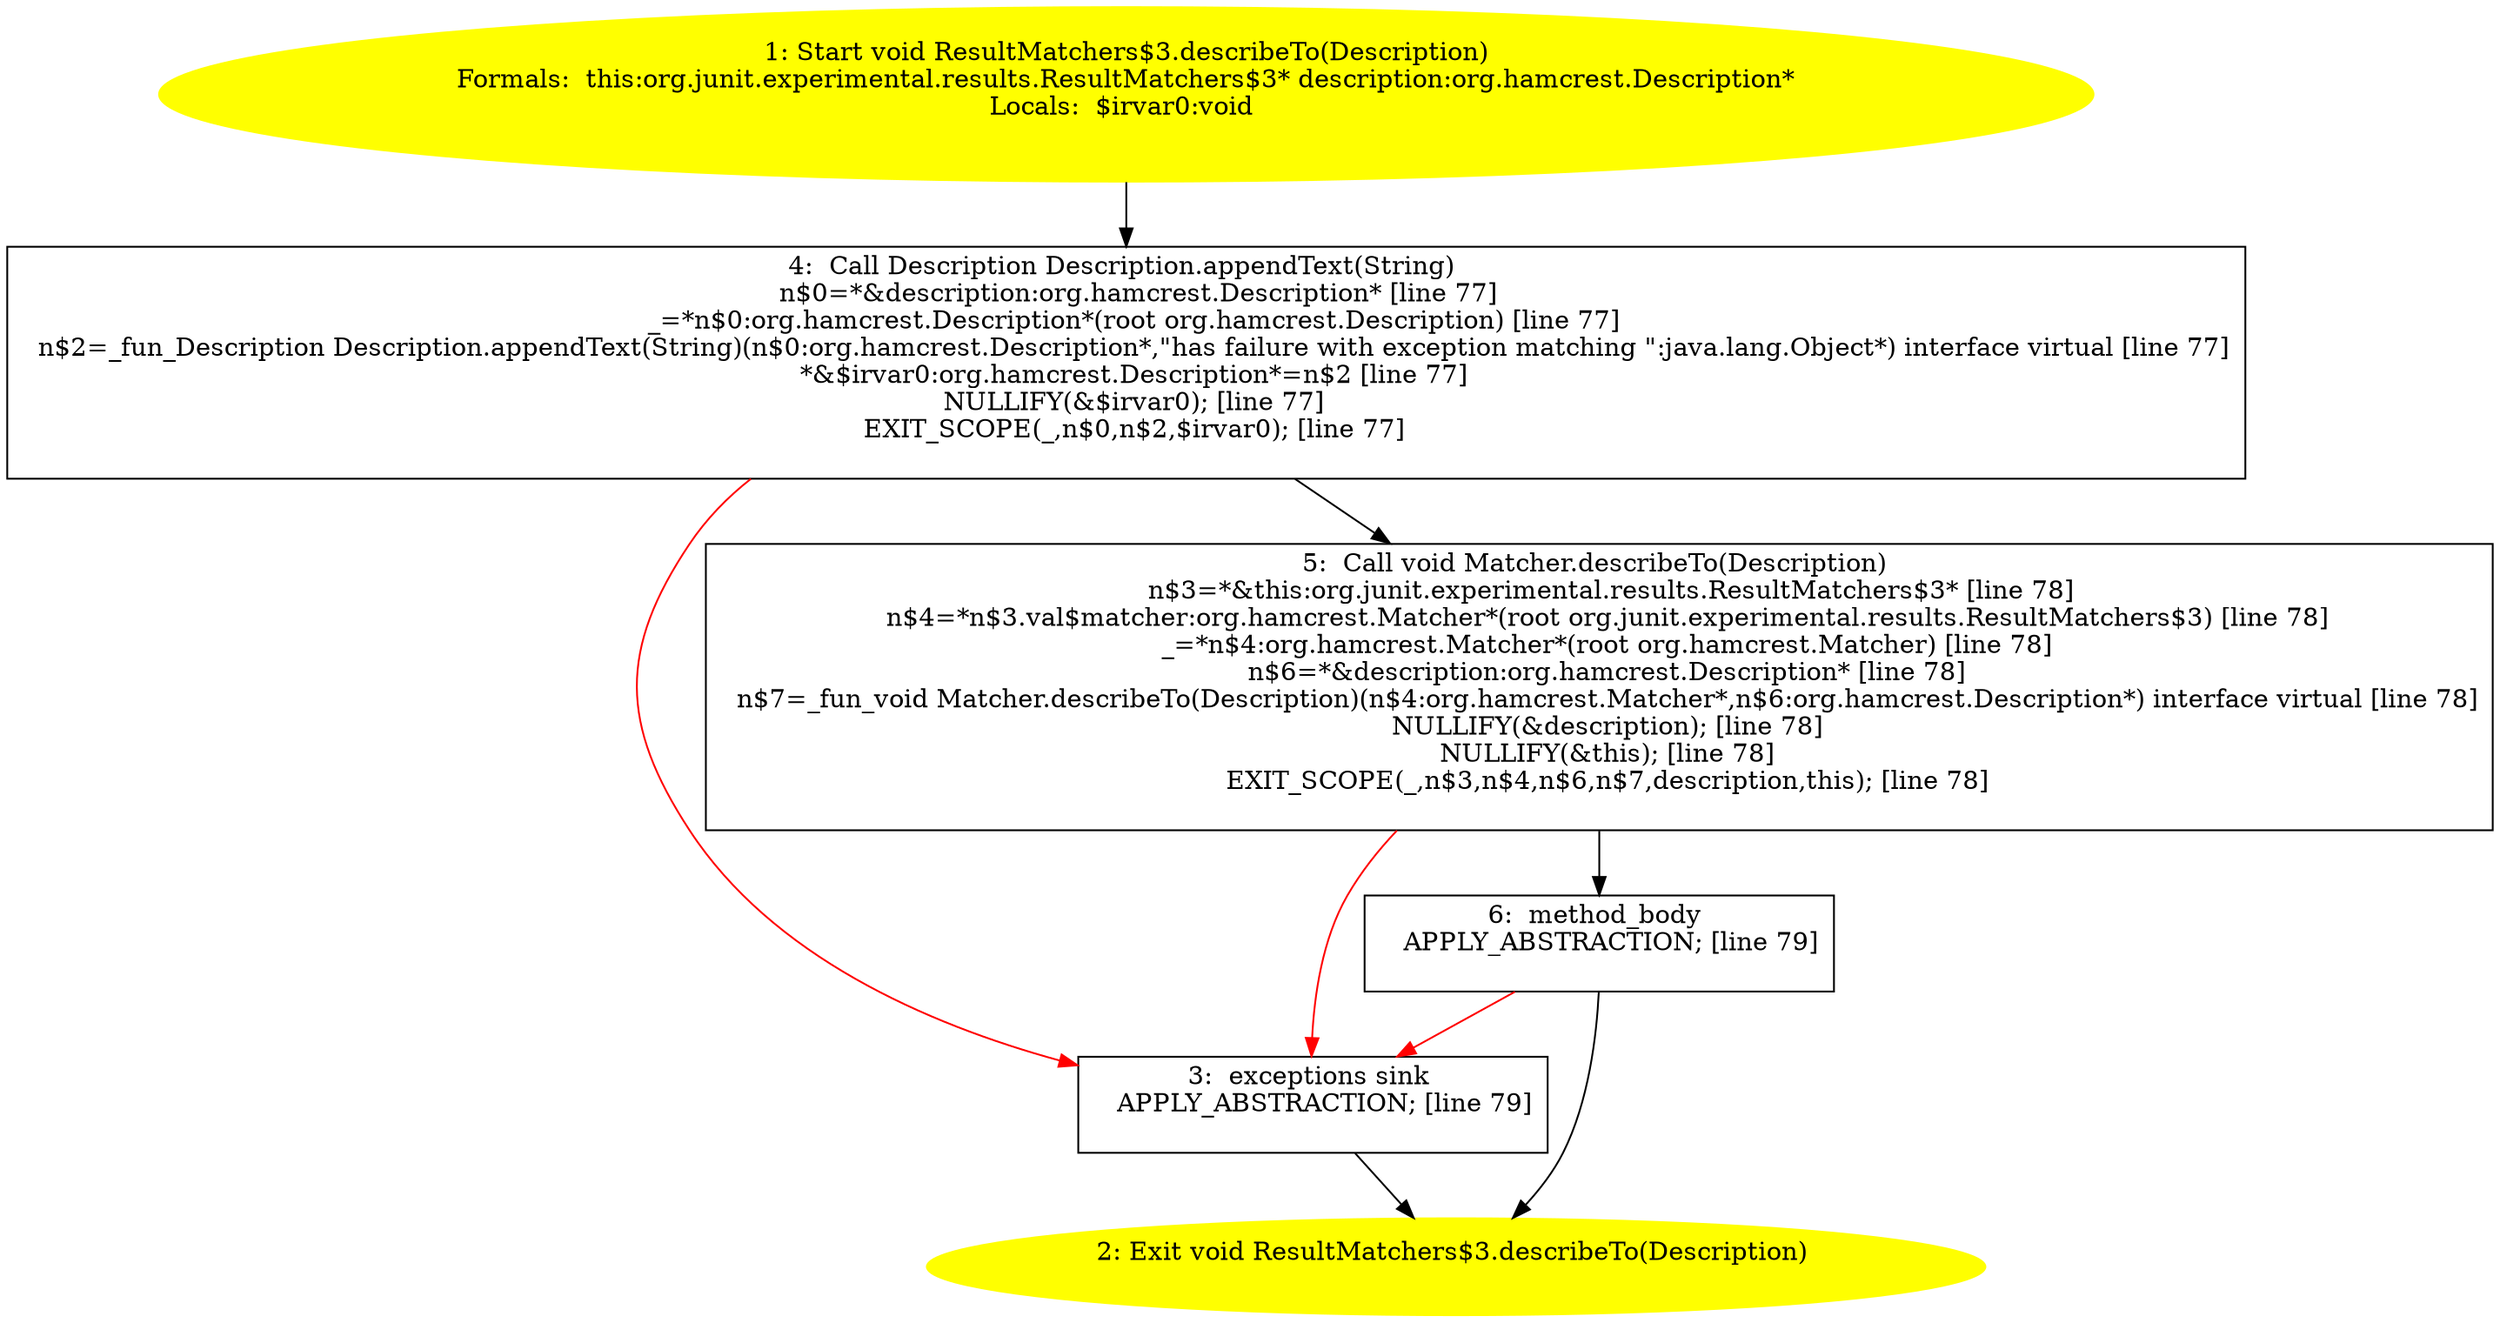 /* @generated */
digraph cfg {
"org.junit.experimental.results.ResultMatchers$3.describeTo(org.hamcrest.Description):void.99ad32e4efd17c82d81d384ef844f49b_1" [label="1: Start void ResultMatchers$3.describeTo(Description)\nFormals:  this:org.junit.experimental.results.ResultMatchers$3* description:org.hamcrest.Description*\nLocals:  $irvar0:void \n  " color=yellow style=filled]
	

	 "org.junit.experimental.results.ResultMatchers$3.describeTo(org.hamcrest.Description):void.99ad32e4efd17c82d81d384ef844f49b_1" -> "org.junit.experimental.results.ResultMatchers$3.describeTo(org.hamcrest.Description):void.99ad32e4efd17c82d81d384ef844f49b_4" ;
"org.junit.experimental.results.ResultMatchers$3.describeTo(org.hamcrest.Description):void.99ad32e4efd17c82d81d384ef844f49b_2" [label="2: Exit void ResultMatchers$3.describeTo(Description) \n  " color=yellow style=filled]
	

"org.junit.experimental.results.ResultMatchers$3.describeTo(org.hamcrest.Description):void.99ad32e4efd17c82d81d384ef844f49b_3" [label="3:  exceptions sink \n   APPLY_ABSTRACTION; [line 79]\n " shape="box"]
	

	 "org.junit.experimental.results.ResultMatchers$3.describeTo(org.hamcrest.Description):void.99ad32e4efd17c82d81d384ef844f49b_3" -> "org.junit.experimental.results.ResultMatchers$3.describeTo(org.hamcrest.Description):void.99ad32e4efd17c82d81d384ef844f49b_2" ;
"org.junit.experimental.results.ResultMatchers$3.describeTo(org.hamcrest.Description):void.99ad32e4efd17c82d81d384ef844f49b_4" [label="4:  Call Description Description.appendText(String) \n   n$0=*&description:org.hamcrest.Description* [line 77]\n  _=*n$0:org.hamcrest.Description*(root org.hamcrest.Description) [line 77]\n  n$2=_fun_Description Description.appendText(String)(n$0:org.hamcrest.Description*,\"has failure with exception matching \":java.lang.Object*) interface virtual [line 77]\n  *&$irvar0:org.hamcrest.Description*=n$2 [line 77]\n  NULLIFY(&$irvar0); [line 77]\n  EXIT_SCOPE(_,n$0,n$2,$irvar0); [line 77]\n " shape="box"]
	

	 "org.junit.experimental.results.ResultMatchers$3.describeTo(org.hamcrest.Description):void.99ad32e4efd17c82d81d384ef844f49b_4" -> "org.junit.experimental.results.ResultMatchers$3.describeTo(org.hamcrest.Description):void.99ad32e4efd17c82d81d384ef844f49b_5" ;
	 "org.junit.experimental.results.ResultMatchers$3.describeTo(org.hamcrest.Description):void.99ad32e4efd17c82d81d384ef844f49b_4" -> "org.junit.experimental.results.ResultMatchers$3.describeTo(org.hamcrest.Description):void.99ad32e4efd17c82d81d384ef844f49b_3" [color="red" ];
"org.junit.experimental.results.ResultMatchers$3.describeTo(org.hamcrest.Description):void.99ad32e4efd17c82d81d384ef844f49b_5" [label="5:  Call void Matcher.describeTo(Description) \n   n$3=*&this:org.junit.experimental.results.ResultMatchers$3* [line 78]\n  n$4=*n$3.val$matcher:org.hamcrest.Matcher*(root org.junit.experimental.results.ResultMatchers$3) [line 78]\n  _=*n$4:org.hamcrest.Matcher*(root org.hamcrest.Matcher) [line 78]\n  n$6=*&description:org.hamcrest.Description* [line 78]\n  n$7=_fun_void Matcher.describeTo(Description)(n$4:org.hamcrest.Matcher*,n$6:org.hamcrest.Description*) interface virtual [line 78]\n  NULLIFY(&description); [line 78]\n  NULLIFY(&this); [line 78]\n  EXIT_SCOPE(_,n$3,n$4,n$6,n$7,description,this); [line 78]\n " shape="box"]
	

	 "org.junit.experimental.results.ResultMatchers$3.describeTo(org.hamcrest.Description):void.99ad32e4efd17c82d81d384ef844f49b_5" -> "org.junit.experimental.results.ResultMatchers$3.describeTo(org.hamcrest.Description):void.99ad32e4efd17c82d81d384ef844f49b_6" ;
	 "org.junit.experimental.results.ResultMatchers$3.describeTo(org.hamcrest.Description):void.99ad32e4efd17c82d81d384ef844f49b_5" -> "org.junit.experimental.results.ResultMatchers$3.describeTo(org.hamcrest.Description):void.99ad32e4efd17c82d81d384ef844f49b_3" [color="red" ];
"org.junit.experimental.results.ResultMatchers$3.describeTo(org.hamcrest.Description):void.99ad32e4efd17c82d81d384ef844f49b_6" [label="6:  method_body \n   APPLY_ABSTRACTION; [line 79]\n " shape="box"]
	

	 "org.junit.experimental.results.ResultMatchers$3.describeTo(org.hamcrest.Description):void.99ad32e4efd17c82d81d384ef844f49b_6" -> "org.junit.experimental.results.ResultMatchers$3.describeTo(org.hamcrest.Description):void.99ad32e4efd17c82d81d384ef844f49b_2" ;
	 "org.junit.experimental.results.ResultMatchers$3.describeTo(org.hamcrest.Description):void.99ad32e4efd17c82d81d384ef844f49b_6" -> "org.junit.experimental.results.ResultMatchers$3.describeTo(org.hamcrest.Description):void.99ad32e4efd17c82d81d384ef844f49b_3" [color="red" ];
}
